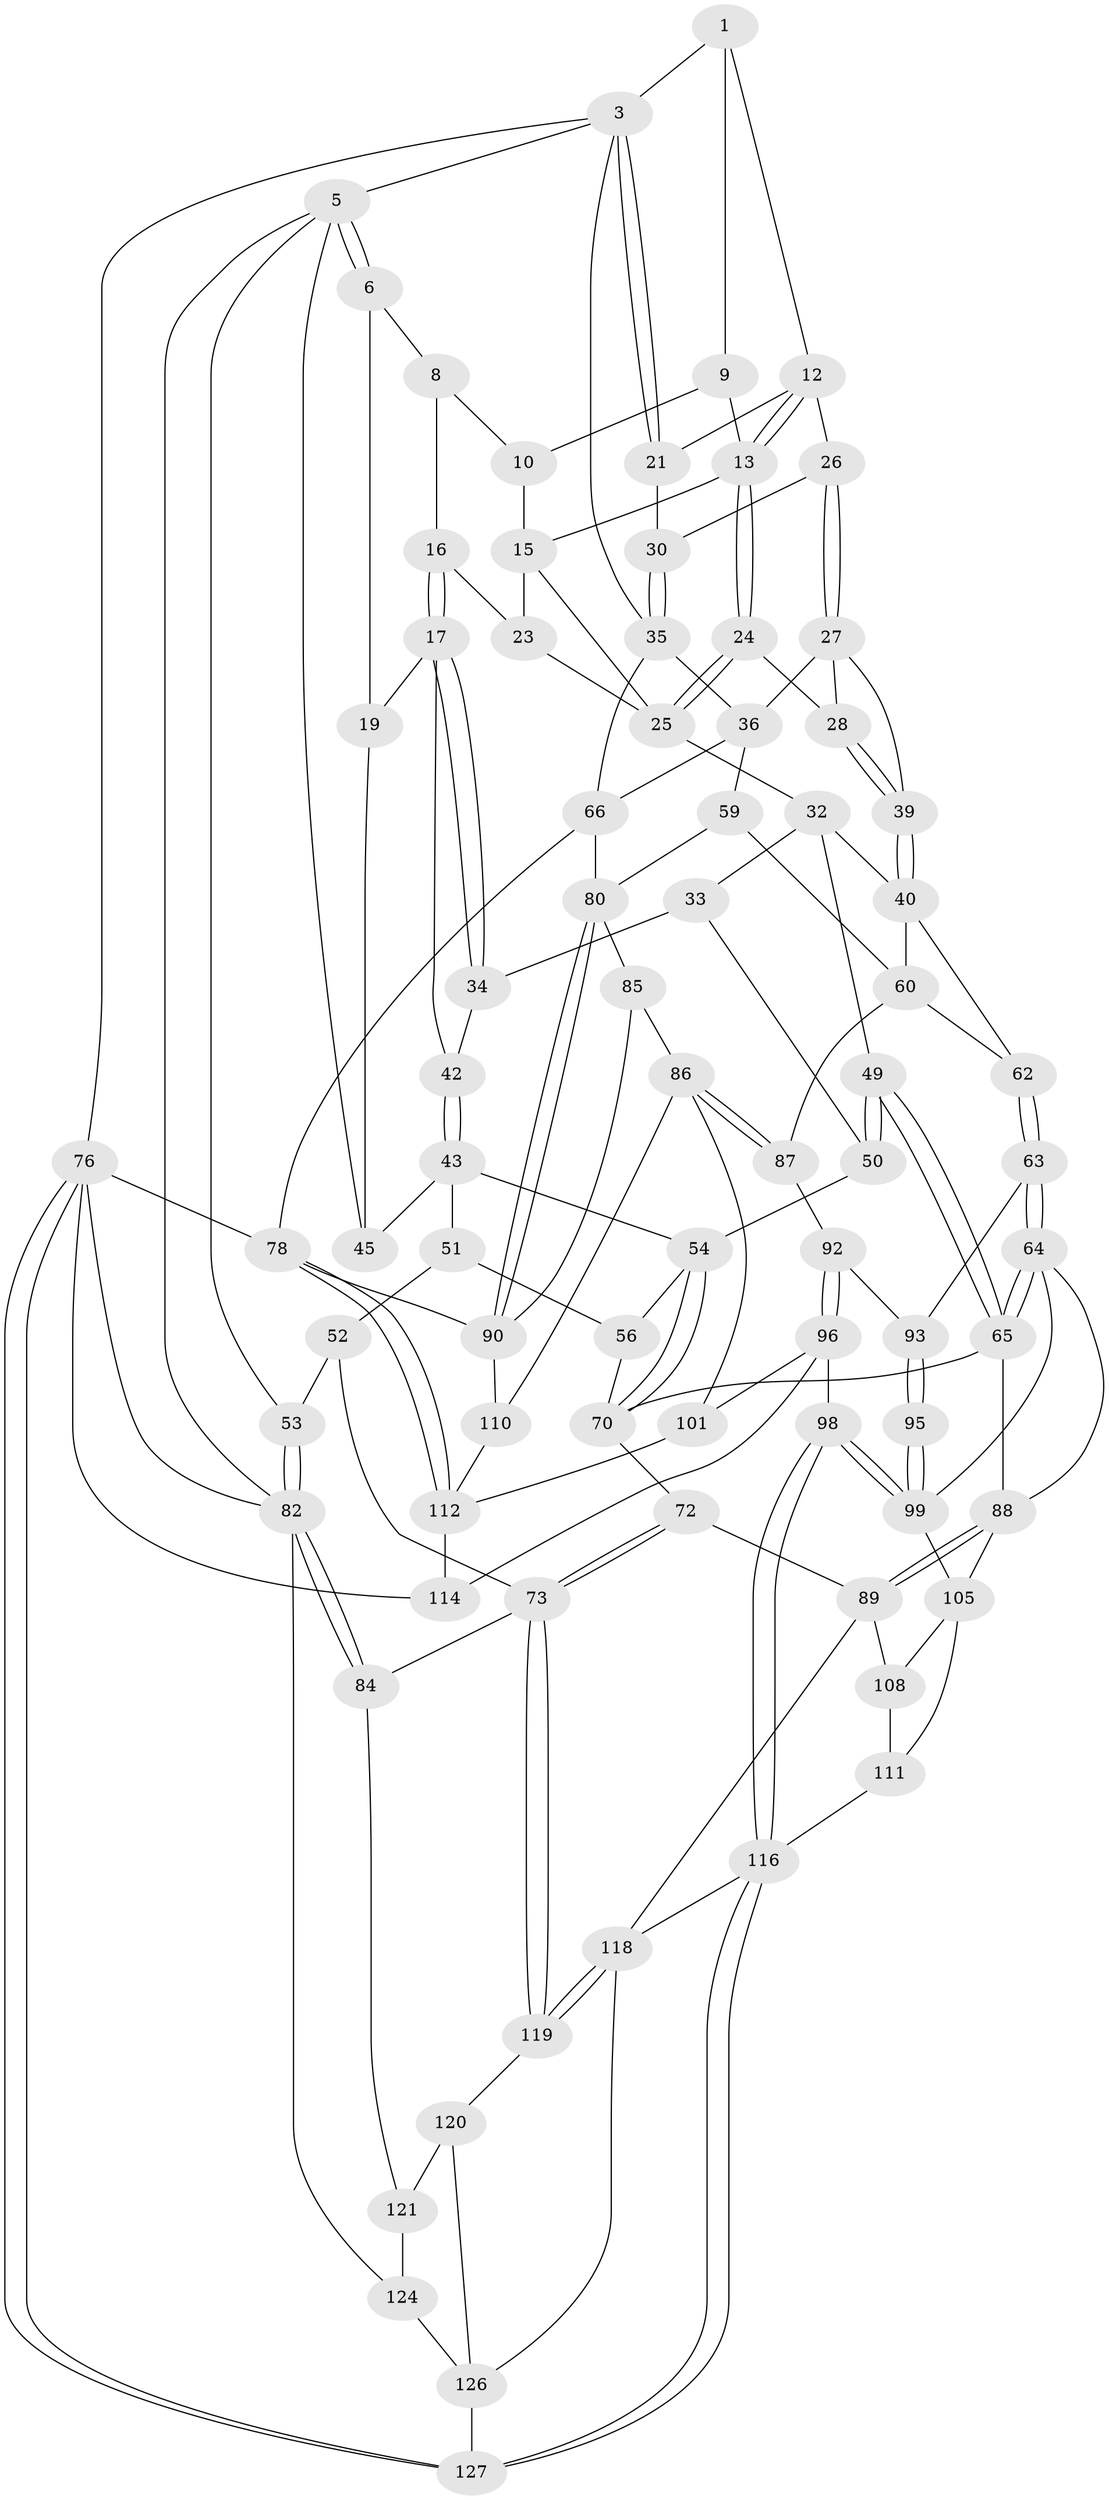 // Generated by graph-tools (version 1.1) at 2025/52/02/27/25 19:52:40]
// undirected, 80 vertices, 173 edges
graph export_dot {
graph [start="1"]
  node [color=gray90,style=filled];
  1 [pos="+0.5642923620409523+0",super="+2"];
  3 [pos="+1+0",super="+4"];
  5 [pos="+0+0",super="+47"];
  6 [pos="+0+0",super="+7"];
  8 [pos="+0.26777693119597645+0",super="+11"];
  9 [pos="+0.5344827309506065+0"];
  10 [pos="+0.5137655117812129+0"];
  12 [pos="+0.6776604164655755+0.00038088026749161897",super="+20"];
  13 [pos="+0.6117626541426318+0.10537635466482193",super="+14"];
  15 [pos="+0.5338280055215144+0.09073473953393063",super="+22"];
  16 [pos="+0.41029155504609044+0.12697877683332012"];
  17 [pos="+0.29682071926848125+0.18975982232190575",super="+18"];
  19 [pos="+0.2631569896947696+0.17753370566327276",super="+29"];
  21 [pos="+0.8813157876121932+0.1042036540760746"];
  23 [pos="+0.4431664848900535+0.1413861839446732"];
  24 [pos="+0.6043632631630624+0.19922773022325427"];
  25 [pos="+0.5957336867119103+0.20335983972958316",super="+31"];
  26 [pos="+0.7150295572311101+0.16885257809860174"];
  27 [pos="+0.6947494094603683+0.19494634761937354",super="+37"];
  28 [pos="+0.6632031904375192+0.20129235721301456"];
  30 [pos="+0.86295840886016+0.1579236077859904"];
  32 [pos="+0.528737997849731+0.2995598471249737",super="+41"];
  33 [pos="+0.48357831968859855+0.30947158329244967",super="+48"];
  34 [pos="+0.43214455000274443+0.3013635257955527",super="+46"];
  35 [pos="+0.8888728256463111+0.29561384552442355",super="+38"];
  36 [pos="+0.8357689743123994+0.3582431424453939",super="+58"];
  39 [pos="+0.6758052846918033+0.3721654205943934"];
  40 [pos="+0.6277012670685426+0.39042799792566657",super="+61"];
  42 [pos="+0.3020291302975035+0.39597117206010807"];
  43 [pos="+0.28552119573047163+0.4063028147721832",super="+44"];
  45 [pos="+0.13664386729346492+0.25361211418213586"];
  49 [pos="+0.4597969149585868+0.5051197327074345"];
  50 [pos="+0.4315205964435955+0.49031996777454845"];
  51 [pos="+0.1520764290691906+0.4094219486628403",super="+57"];
  52 [pos="+0.050883765468399136+0.4600570060443344",super="+68"];
  53 [pos="+0+0.3314163188085201"];
  54 [pos="+0.3554942083889801+0.5316784562427862",super="+55"];
  56 [pos="+0.2260653611744233+0.5173872448913225"];
  59 [pos="+0.8336487738305473+0.4984414196500602"];
  60 [pos="+0.7788186368687605+0.5382704029199074",super="+69"];
  62 [pos="+0.6055761564525719+0.49225083314114815"];
  63 [pos="+0.5362577837053649+0.5839600686649885"];
  64 [pos="+0.5311872713483833+0.5858843383030496",super="+102"];
  65 [pos="+0.5270703473619809+0.5822055982829144",super="+75"];
  66 [pos="+1+0.5077467683046306",super="+67"];
  70 [pos="+0.3272271917608551+0.57351556636559",super="+71"];
  72 [pos="+0.25662220018674814+0.6900892373001777"];
  73 [pos="+0.2096770077969676+0.7071156309404424",super="+74"];
  76 [pos="+1+1",super="+77"];
  78 [pos="+1+0.9710911749437685",super="+79"];
  80 [pos="+0.930980594542079+0.5824931799024968",super="+81"];
  82 [pos="+0+0.7015540142959562",super="+83"];
  84 [pos="+0+0.7016195568829694"];
  85 [pos="+0.8907484945043674+0.6546168635310714"];
  86 [pos="+0.8669830714034631+0.6711780940246641",super="+100"];
  87 [pos="+0.7527070805465959+0.576849195718436"];
  88 [pos="+0.4045288076641107+0.6700024635645878",super="+103"];
  89 [pos="+0.3694861626003588+0.7321454141903733",super="+107"];
  90 [pos="+1+0.7955269193570322",super="+91"];
  92 [pos="+0.7371232187289584+0.5996585444097077"];
  93 [pos="+0.6695027139868127+0.6126177277106438",super="+94"];
  95 [pos="+0.6549980335310822+0.7320673071192249"];
  96 [pos="+0.7537074320319554+0.6781428387871759",super="+97"];
  98 [pos="+0.7033328512107169+0.8408550038456192"];
  99 [pos="+0.6545436606574905+0.7789532983926616",super="+104"];
  101 [pos="+0.8462123024808934+0.6858659140479513"];
  105 [pos="+0.5563768901699981+0.7513445605379632",super="+106"];
  108 [pos="+0.43870317888557153+0.7805568729353829",super="+109"];
  110 [pos="+0.8856073625401635+0.7538488480525102"];
  111 [pos="+0.5319510373002163+0.7550199852834353",super="+115"];
  112 [pos="+0.8217212660949591+0.7887096705154211",super="+113"];
  114 [pos="+0.7531482387179441+0.8234076904988734"];
  116 [pos="+0.67040283665851+0.9449247288503981",super="+117"];
  118 [pos="+0.37957101587579717+0.8645385329917794",super="+122"];
  119 [pos="+0.20333603885654794+0.8110121832036891"];
  120 [pos="+0.193635614918599+0.825743113056807",super="+125"];
  121 [pos="+0+0.7253687801688318",super="+123"];
  124 [pos="+0.0721061151100278+1"];
  126 [pos="+0.378458772441993+0.8814340183586173",super="+128"];
  127 [pos="+0.7008229120204594+1"];
  1 -- 9;
  1 -- 3;
  1 -- 12;
  3 -- 21;
  3 -- 21;
  3 -- 76;
  3 -- 5;
  3 -- 35;
  5 -- 6;
  5 -- 6;
  5 -- 82;
  5 -- 53;
  5 -- 45;
  6 -- 8;
  6 -- 19 [weight=2];
  8 -- 16;
  8 -- 10;
  9 -- 10;
  9 -- 13;
  10 -- 15;
  12 -- 13;
  12 -- 13;
  12 -- 26;
  12 -- 21;
  13 -- 24;
  13 -- 24;
  13 -- 15;
  15 -- 25;
  15 -- 23;
  16 -- 17;
  16 -- 17;
  16 -- 23;
  17 -- 34;
  17 -- 34;
  17 -- 42;
  17 -- 19;
  19 -- 45;
  21 -- 30;
  23 -- 25;
  24 -- 25;
  24 -- 25;
  24 -- 28;
  25 -- 32;
  26 -- 27;
  26 -- 27;
  26 -- 30;
  27 -- 28;
  27 -- 36;
  27 -- 39;
  28 -- 39;
  28 -- 39;
  30 -- 35;
  30 -- 35;
  32 -- 33;
  32 -- 49;
  32 -- 40;
  33 -- 34 [weight=2];
  33 -- 50;
  34 -- 42;
  35 -- 36;
  35 -- 66;
  36 -- 59;
  36 -- 66;
  39 -- 40;
  39 -- 40;
  40 -- 60;
  40 -- 62;
  42 -- 43;
  42 -- 43;
  43 -- 54;
  43 -- 51;
  43 -- 45;
  49 -- 50;
  49 -- 50;
  49 -- 65;
  49 -- 65;
  50 -- 54;
  51 -- 52 [weight=2];
  51 -- 56;
  52 -- 53;
  52 -- 73;
  53 -- 82;
  53 -- 82;
  54 -- 70;
  54 -- 70;
  54 -- 56;
  56 -- 70;
  59 -- 60;
  59 -- 80;
  60 -- 62;
  60 -- 87;
  62 -- 63;
  62 -- 63;
  63 -- 64;
  63 -- 64;
  63 -- 93;
  64 -- 65;
  64 -- 65;
  64 -- 88;
  64 -- 99;
  65 -- 88;
  65 -- 70;
  66 -- 78;
  66 -- 80;
  70 -- 72;
  72 -- 73;
  72 -- 73;
  72 -- 89;
  73 -- 119;
  73 -- 119;
  73 -- 84;
  76 -- 127;
  76 -- 127;
  76 -- 82;
  76 -- 114;
  76 -- 78;
  78 -- 112;
  78 -- 112;
  78 -- 90;
  80 -- 90;
  80 -- 90;
  80 -- 85;
  82 -- 84;
  82 -- 84;
  82 -- 124;
  84 -- 121;
  85 -- 86;
  85 -- 90;
  86 -- 87;
  86 -- 87;
  86 -- 110;
  86 -- 101;
  87 -- 92;
  88 -- 89;
  88 -- 89;
  88 -- 105;
  89 -- 108;
  89 -- 118;
  90 -- 110;
  92 -- 93;
  92 -- 96;
  92 -- 96;
  93 -- 95 [weight=2];
  93 -- 95;
  95 -- 99;
  95 -- 99;
  96 -- 101;
  96 -- 98;
  96 -- 114;
  98 -- 99;
  98 -- 99;
  98 -- 116;
  98 -- 116;
  99 -- 105;
  101 -- 112;
  105 -- 111;
  105 -- 108;
  108 -- 111 [weight=2];
  110 -- 112;
  111 -- 116;
  112 -- 114;
  116 -- 127;
  116 -- 127;
  116 -- 118;
  118 -- 119;
  118 -- 119;
  118 -- 126;
  119 -- 120;
  120 -- 121 [weight=2];
  120 -- 126;
  121 -- 124;
  124 -- 126;
  126 -- 127;
}
